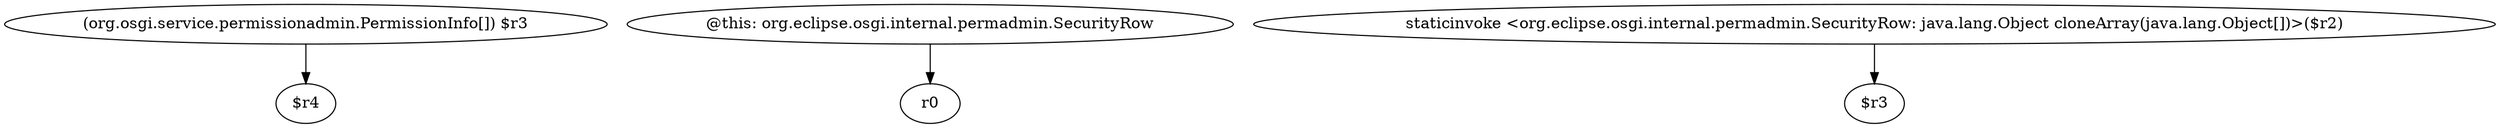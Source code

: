 digraph g {
0[label="(org.osgi.service.permissionadmin.PermissionInfo[]) $r3"]
1[label="$r4"]
0->1[label=""]
2[label="@this: org.eclipse.osgi.internal.permadmin.SecurityRow"]
3[label="r0"]
2->3[label=""]
4[label="staticinvoke <org.eclipse.osgi.internal.permadmin.SecurityRow: java.lang.Object cloneArray(java.lang.Object[])>($r2)"]
5[label="$r3"]
4->5[label=""]
}